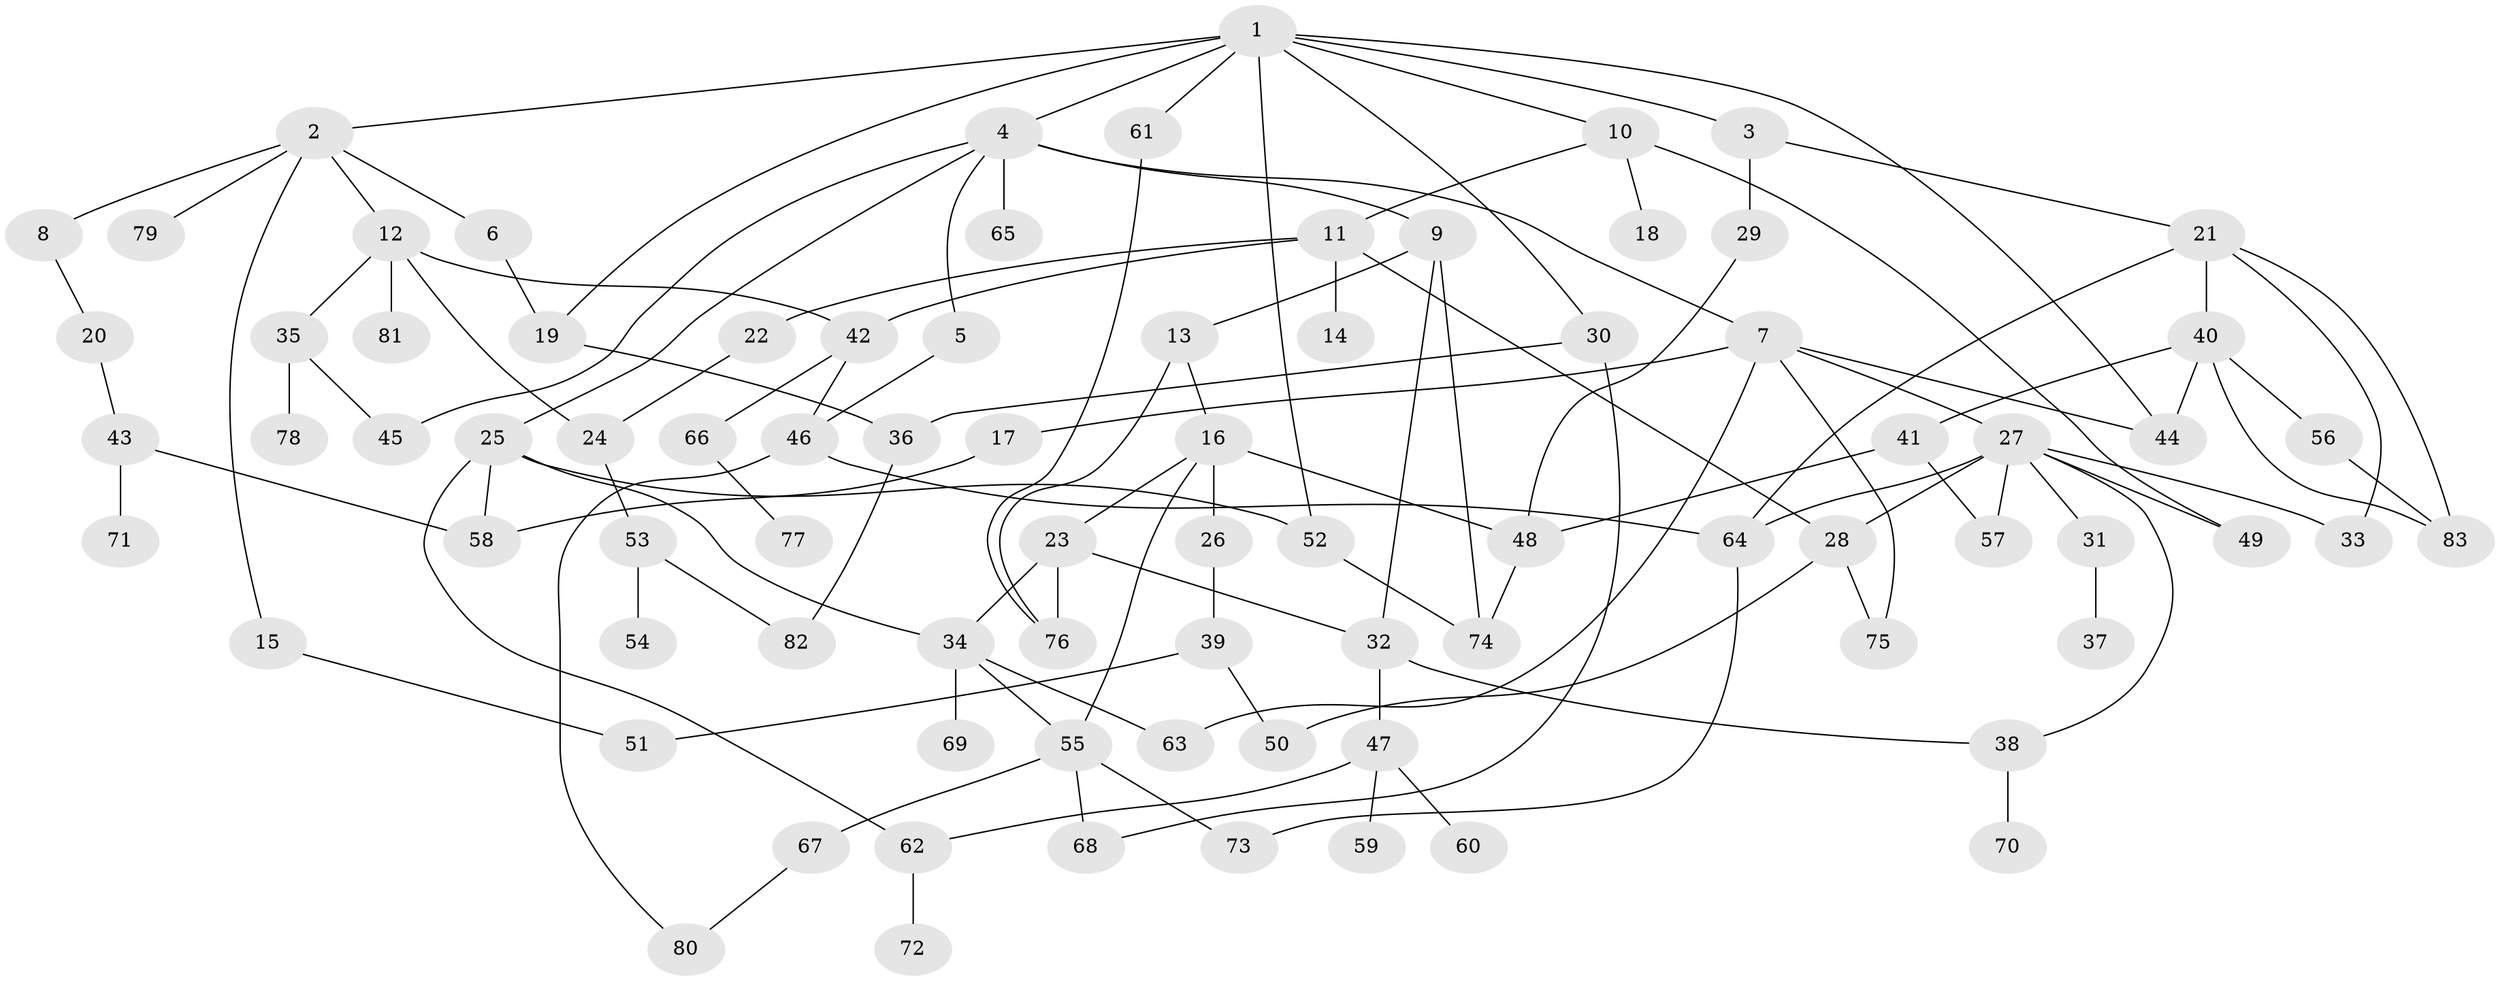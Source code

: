 // coarse degree distribution, {9: 0.0392156862745098, 5: 0.058823529411764705, 4: 0.1568627450980392, 6: 0.0784313725490196, 3: 0.1568627450980392, 7: 0.0196078431372549, 2: 0.3333333333333333, 1: 0.1568627450980392}
// Generated by graph-tools (version 1.1) at 2025/49/03/04/25 22:49:02]
// undirected, 83 vertices, 120 edges
graph export_dot {
  node [color=gray90,style=filled];
  1;
  2;
  3;
  4;
  5;
  6;
  7;
  8;
  9;
  10;
  11;
  12;
  13;
  14;
  15;
  16;
  17;
  18;
  19;
  20;
  21;
  22;
  23;
  24;
  25;
  26;
  27;
  28;
  29;
  30;
  31;
  32;
  33;
  34;
  35;
  36;
  37;
  38;
  39;
  40;
  41;
  42;
  43;
  44;
  45;
  46;
  47;
  48;
  49;
  50;
  51;
  52;
  53;
  54;
  55;
  56;
  57;
  58;
  59;
  60;
  61;
  62;
  63;
  64;
  65;
  66;
  67;
  68;
  69;
  70;
  71;
  72;
  73;
  74;
  75;
  76;
  77;
  78;
  79;
  80;
  81;
  82;
  83;
  1 -- 2;
  1 -- 3;
  1 -- 4;
  1 -- 10;
  1 -- 19;
  1 -- 30;
  1 -- 52;
  1 -- 61;
  1 -- 44;
  2 -- 6;
  2 -- 8;
  2 -- 12;
  2 -- 15;
  2 -- 79;
  3 -- 21;
  3 -- 29;
  4 -- 5;
  4 -- 7;
  4 -- 9;
  4 -- 25;
  4 -- 65;
  4 -- 45;
  5 -- 46;
  6 -- 19;
  7 -- 17;
  7 -- 27;
  7 -- 63;
  7 -- 44;
  7 -- 75;
  8 -- 20;
  9 -- 13;
  9 -- 32;
  9 -- 74;
  10 -- 11;
  10 -- 18;
  10 -- 49;
  11 -- 14;
  11 -- 22;
  11 -- 28;
  11 -- 42;
  12 -- 24;
  12 -- 35;
  12 -- 81;
  12 -- 42;
  13 -- 16;
  13 -- 76;
  15 -- 51;
  16 -- 23;
  16 -- 26;
  16 -- 55;
  16 -- 48;
  17 -- 58;
  19 -- 36;
  20 -- 43;
  21 -- 40;
  21 -- 64;
  21 -- 83;
  21 -- 33;
  22 -- 24;
  23 -- 34;
  23 -- 76;
  23 -- 32;
  24 -- 53;
  25 -- 62;
  25 -- 58;
  25 -- 52;
  25 -- 34;
  26 -- 39;
  27 -- 31;
  27 -- 33;
  27 -- 38;
  27 -- 49;
  27 -- 57;
  27 -- 64;
  27 -- 28;
  28 -- 75;
  28 -- 50;
  29 -- 48;
  30 -- 68;
  30 -- 36;
  31 -- 37;
  32 -- 47;
  32 -- 38;
  34 -- 63;
  34 -- 69;
  34 -- 55;
  35 -- 45;
  35 -- 78;
  36 -- 82;
  38 -- 70;
  39 -- 50;
  39 -- 51;
  40 -- 41;
  40 -- 44;
  40 -- 56;
  40 -- 83;
  41 -- 48;
  41 -- 57;
  42 -- 66;
  42 -- 46;
  43 -- 58;
  43 -- 71;
  46 -- 80;
  46 -- 64;
  47 -- 59;
  47 -- 60;
  47 -- 62;
  48 -- 74;
  52 -- 74;
  53 -- 54;
  53 -- 82;
  55 -- 67;
  55 -- 68;
  55 -- 73;
  56 -- 83;
  61 -- 76;
  62 -- 72;
  64 -- 73;
  66 -- 77;
  67 -- 80;
}
